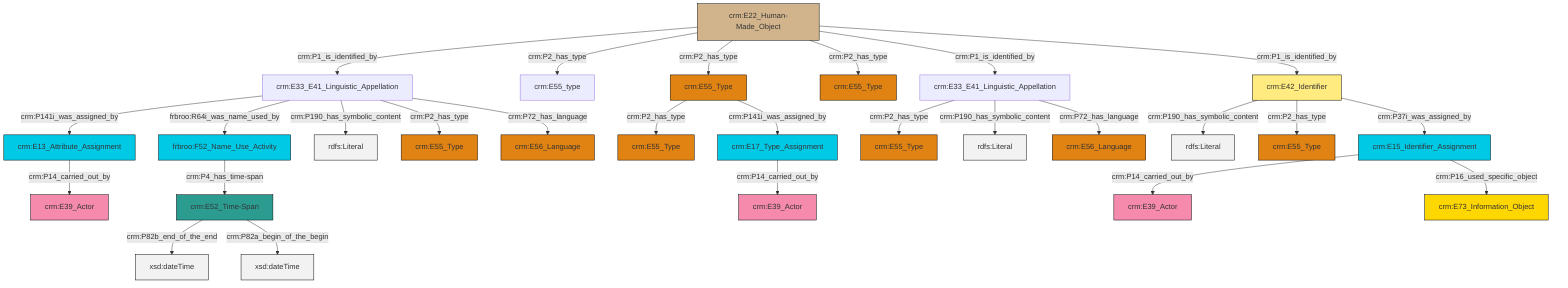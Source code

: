 graph TD
classDef Literal fill:#f2f2f2,stroke:#000000;
classDef CRM_Entity fill:#FFFFFF,stroke:#000000;
classDef Temporal_Entity fill:#00C9E6, stroke:#000000;
classDef Type fill:#E18312, stroke:#000000;
classDef Time-Span fill:#2C9C91, stroke:#000000;
classDef Appellation fill:#FFEB7F, stroke:#000000;
classDef Place fill:#008836, stroke:#000000;
classDef Persistent_Item fill:#B266B2, stroke:#000000;
classDef Conceptual_Object fill:#FFD700, stroke:#000000;
classDef Physical_Thing fill:#D2B48C, stroke:#000000;
classDef Actor fill:#f58aad, stroke:#000000;
classDef PC_Classes fill:#4ce600, stroke:#000000;
classDef Multi fill:#cccccc,stroke:#000000;

2["crm:E22_Human-Made_Object"]:::Physical_Thing -->|crm:P1_is_identified_by| 3["crm:E33_E41_Linguistic_Appellation"]:::Default
3["crm:E33_E41_Linguistic_Appellation"]:::Default -->|crm:P141i_was_assigned_by| 4["crm:E13_Attribute_Assignment"]:::Temporal_Entity
15["crm:E33_E41_Linguistic_Appellation"]:::Default -->|crm:P2_has_type| 16["crm:E55_Type"]:::Type
17["crm:E55_Type"]:::Type -->|crm:P2_has_type| 13["crm:E55_Type"]:::Type
18["crm:E42_Identifier"]:::Appellation -->|crm:P190_has_symbolic_content| 19[rdfs:Literal]:::Literal
3["crm:E33_E41_Linguistic_Appellation"]:::Default -->|frbroo:R64i_was_name_used_by| 29["frbroo:F52_Name_Use_Activity"]:::Temporal_Entity
4["crm:E13_Attribute_Assignment"]:::Temporal_Entity -->|crm:P14_carried_out_by| 9["crm:E39_Actor"]:::Actor
26["crm:E17_Type_Assignment"]:::Temporal_Entity -->|crm:P14_carried_out_by| 31["crm:E39_Actor"]:::Actor
3["crm:E33_E41_Linguistic_Appellation"]:::Default -->|crm:P190_has_symbolic_content| 32[rdfs:Literal]:::Literal
3["crm:E33_E41_Linguistic_Appellation"]:::Default -->|crm:P2_has_type| 23["crm:E55_Type"]:::Type
15["crm:E33_E41_Linguistic_Appellation"]:::Default -->|crm:P190_has_symbolic_content| 36[rdfs:Literal]:::Literal
5["crm:E52_Time-Span"]:::Time-Span -->|crm:P82b_end_of_the_end| 39[xsd:dateTime]:::Literal
2["crm:E22_Human-Made_Object"]:::Physical_Thing -->|crm:P2_has_type| 11["crm:E55_type"]:::Default
18["crm:E42_Identifier"]:::Appellation -->|crm:P2_has_type| 7["crm:E55_Type"]:::Type
2["crm:E22_Human-Made_Object"]:::Physical_Thing -->|crm:P2_has_type| 17["crm:E55_Type"]:::Type
17["crm:E55_Type"]:::Type -->|crm:P141i_was_assigned_by| 26["crm:E17_Type_Assignment"]:::Temporal_Entity
2["crm:E22_Human-Made_Object"]:::Physical_Thing -->|crm:P2_has_type| 33["crm:E55_Type"]:::Type
41["crm:E15_Identifier_Assignment"]:::Temporal_Entity -->|crm:P14_carried_out_by| 43["crm:E39_Actor"]:::Actor
29["frbroo:F52_Name_Use_Activity"]:::Temporal_Entity -->|crm:P4_has_time-span| 5["crm:E52_Time-Span"]:::Time-Span
18["crm:E42_Identifier"]:::Appellation -->|crm:P37i_was_assigned_by| 41["crm:E15_Identifier_Assignment"]:::Temporal_Entity
3["crm:E33_E41_Linguistic_Appellation"]:::Default -->|crm:P72_has_language| 21["crm:E56_Language"]:::Type
2["crm:E22_Human-Made_Object"]:::Physical_Thing -->|crm:P1_is_identified_by| 15["crm:E33_E41_Linguistic_Appellation"]:::Default
5["crm:E52_Time-Span"]:::Time-Span -->|crm:P82a_begin_of_the_begin| 47[xsd:dateTime]:::Literal
15["crm:E33_E41_Linguistic_Appellation"]:::Default -->|crm:P72_has_language| 37["crm:E56_Language"]:::Type
2["crm:E22_Human-Made_Object"]:::Physical_Thing -->|crm:P1_is_identified_by| 18["crm:E42_Identifier"]:::Appellation
41["crm:E15_Identifier_Assignment"]:::Temporal_Entity -->|crm:P16_used_specific_object| 0["crm:E73_Information_Object"]:::Conceptual_Object